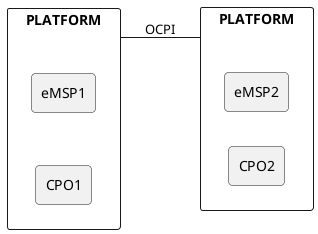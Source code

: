 @startuml

skinparam agent {
	roundCorner 8
}

left to right direction

rectangle PLATFORM as CPOMSP1 {
  agent eMSP1
  agent CPO1
}

rectangle PLATFORM as CPOMSP2 {
  agent eMSP2
  agent CPO2
}

CPOMSP1 -- CPOMSP2: OCPI


'following is only to fix layout
CPO1 -[hidden]- CPO1
eMSP1 -[hidden]- eMSP2

@enduml